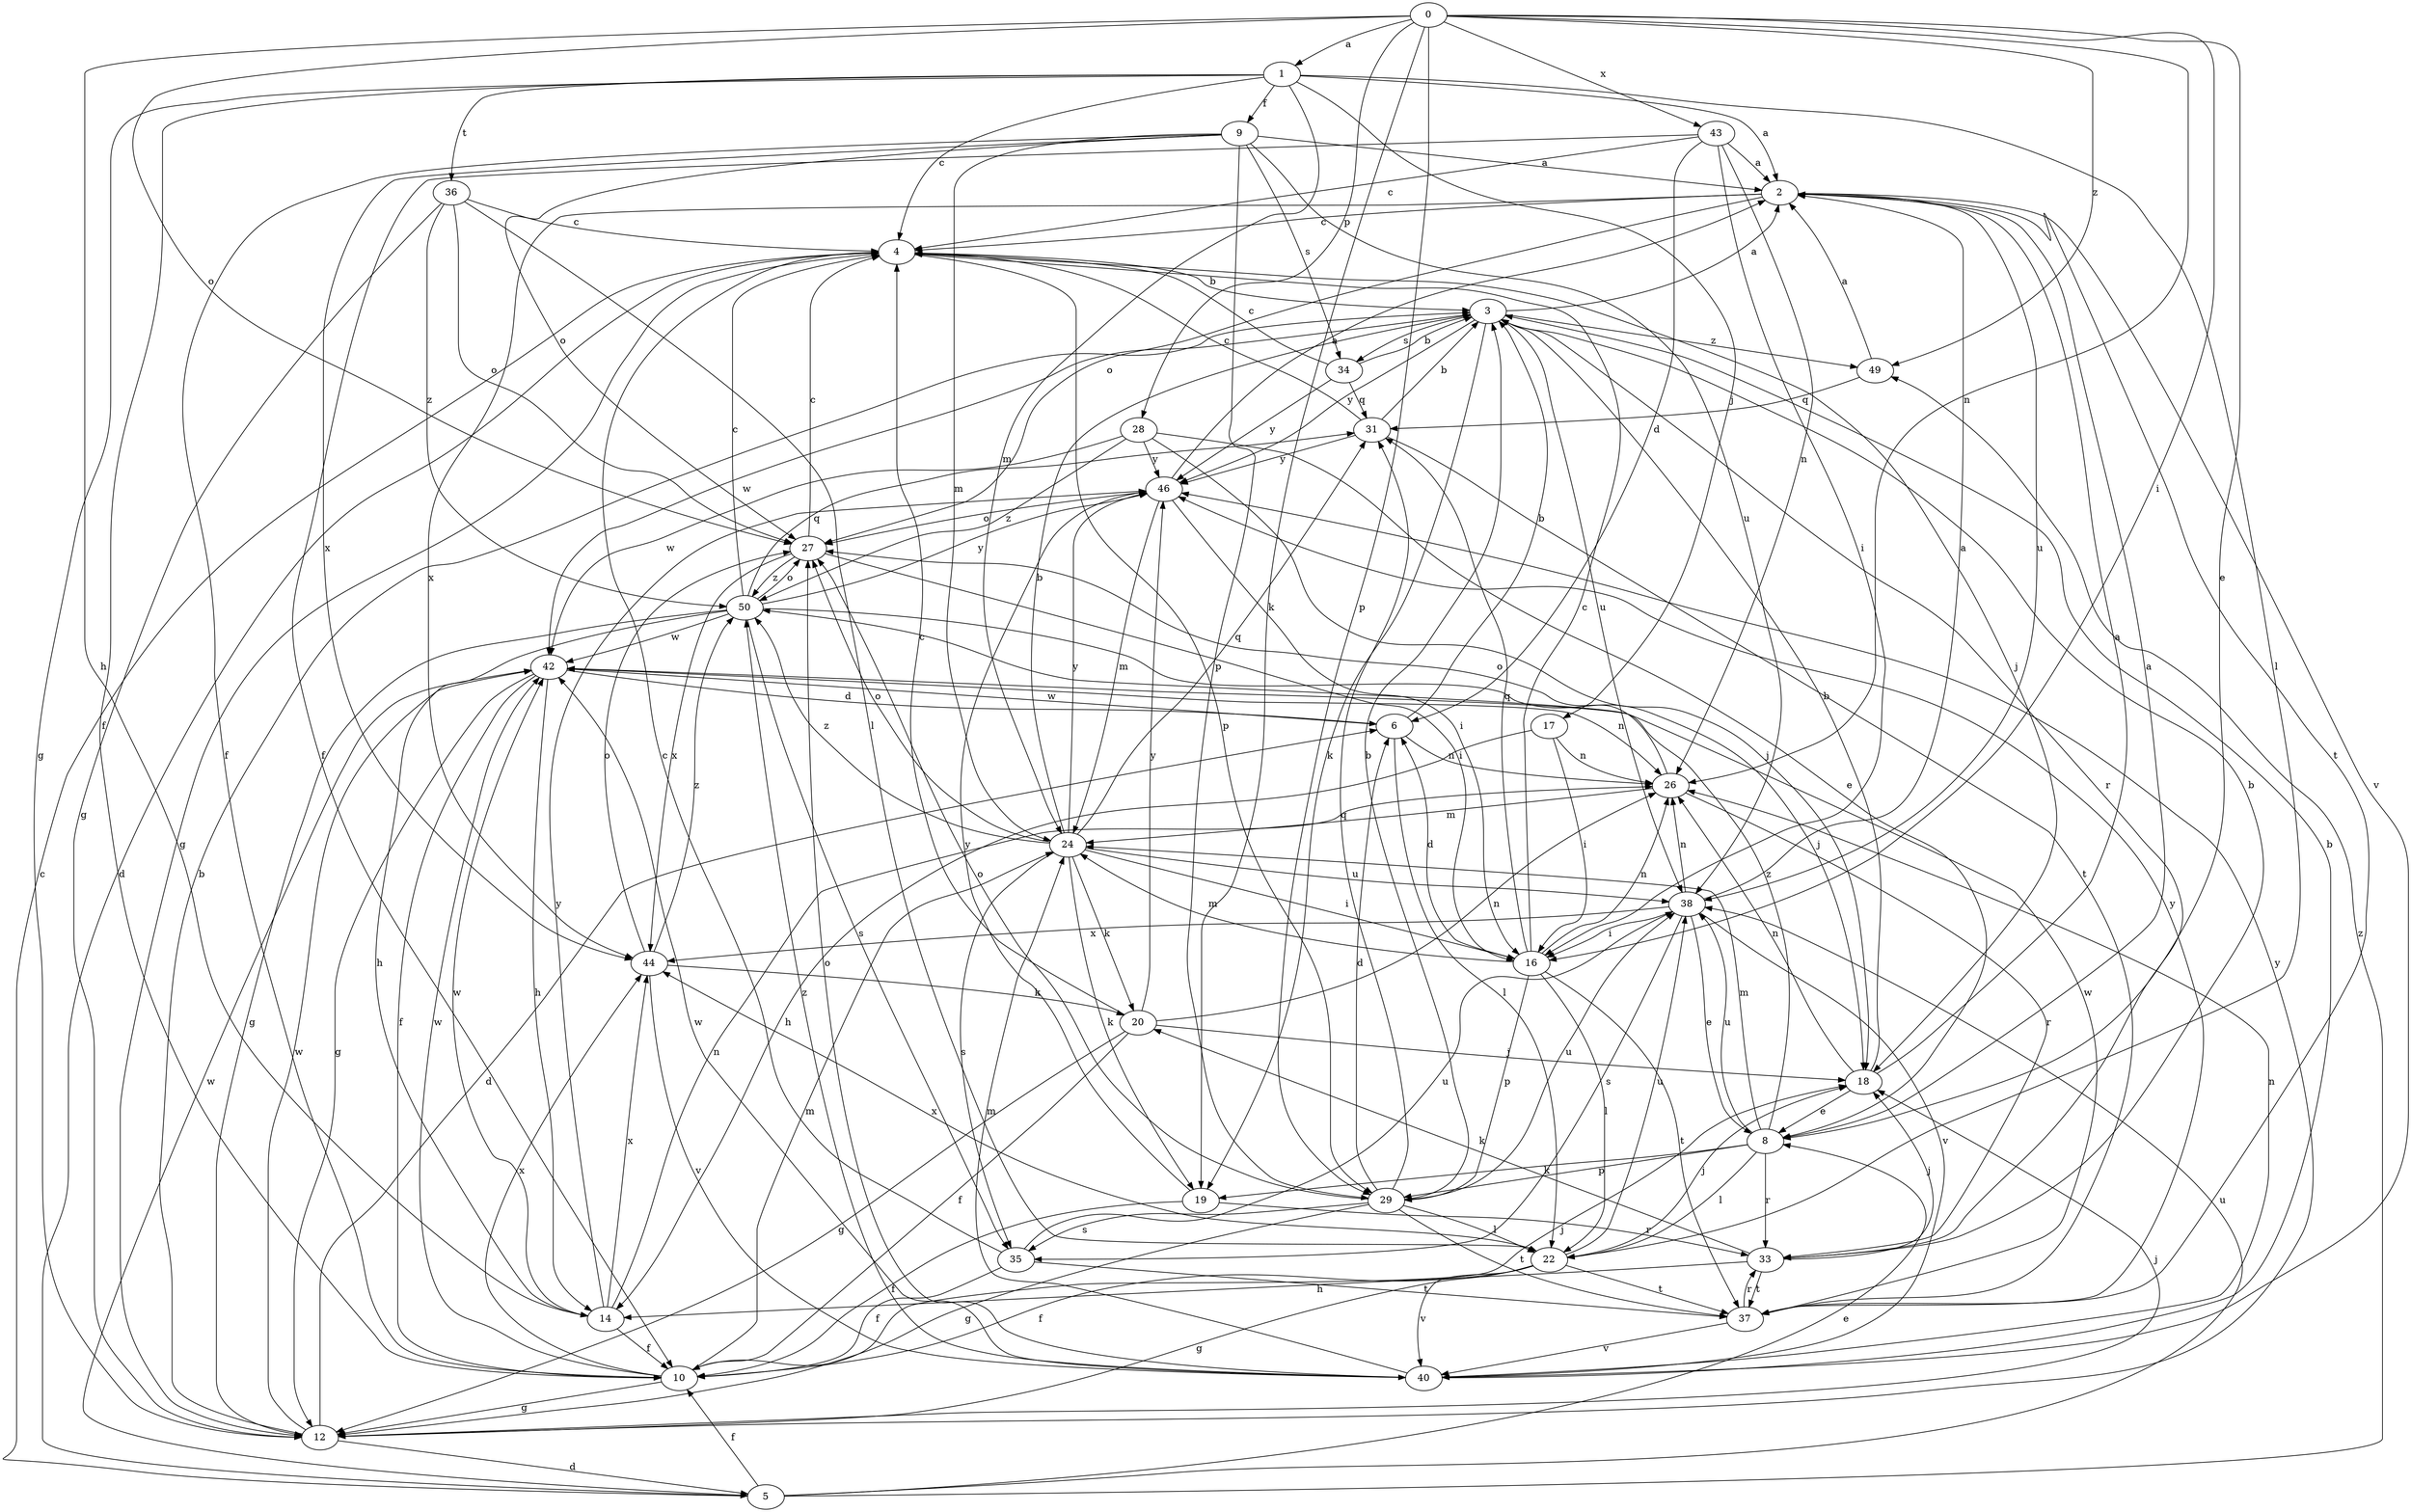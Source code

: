 strict digraph  {
0;
1;
2;
3;
4;
5;
6;
8;
9;
10;
12;
14;
16;
17;
18;
19;
20;
22;
24;
26;
27;
28;
29;
31;
33;
34;
35;
36;
37;
38;
40;
42;
43;
44;
46;
49;
50;
0 -> 1  [label=a];
0 -> 8  [label=e];
0 -> 14  [label=h];
0 -> 16  [label=i];
0 -> 19  [label=k];
0 -> 26  [label=n];
0 -> 27  [label=o];
0 -> 28  [label=p];
0 -> 29  [label=p];
0 -> 43  [label=x];
0 -> 49  [label=z];
1 -> 2  [label=a];
1 -> 4  [label=c];
1 -> 9  [label=f];
1 -> 10  [label=f];
1 -> 12  [label=g];
1 -> 17  [label=j];
1 -> 22  [label=l];
1 -> 24  [label=m];
1 -> 36  [label=t];
2 -> 4  [label=c];
2 -> 27  [label=o];
2 -> 37  [label=t];
2 -> 38  [label=u];
2 -> 40  [label=v];
2 -> 44  [label=x];
3 -> 2  [label=a];
3 -> 19  [label=k];
3 -> 33  [label=r];
3 -> 34  [label=s];
3 -> 38  [label=u];
3 -> 42  [label=w];
3 -> 46  [label=y];
3 -> 49  [label=z];
4 -> 3  [label=b];
4 -> 5  [label=d];
4 -> 12  [label=g];
4 -> 18  [label=j];
4 -> 29  [label=p];
5 -> 4  [label=c];
5 -> 8  [label=e];
5 -> 10  [label=f];
5 -> 38  [label=u];
5 -> 42  [label=w];
5 -> 49  [label=z];
6 -> 3  [label=b];
6 -> 22  [label=l];
6 -> 26  [label=n];
6 -> 42  [label=w];
8 -> 2  [label=a];
8 -> 19  [label=k];
8 -> 22  [label=l];
8 -> 24  [label=m];
8 -> 29  [label=p];
8 -> 33  [label=r];
8 -> 38  [label=u];
8 -> 50  [label=z];
9 -> 2  [label=a];
9 -> 10  [label=f];
9 -> 24  [label=m];
9 -> 27  [label=o];
9 -> 29  [label=p];
9 -> 34  [label=s];
9 -> 38  [label=u];
9 -> 44  [label=x];
10 -> 12  [label=g];
10 -> 18  [label=j];
10 -> 24  [label=m];
10 -> 42  [label=w];
10 -> 44  [label=x];
12 -> 3  [label=b];
12 -> 5  [label=d];
12 -> 6  [label=d];
12 -> 18  [label=j];
12 -> 42  [label=w];
12 -> 46  [label=y];
14 -> 10  [label=f];
14 -> 26  [label=n];
14 -> 42  [label=w];
14 -> 44  [label=x];
14 -> 46  [label=y];
16 -> 4  [label=c];
16 -> 6  [label=d];
16 -> 22  [label=l];
16 -> 24  [label=m];
16 -> 26  [label=n];
16 -> 29  [label=p];
16 -> 31  [label=q];
16 -> 37  [label=t];
17 -> 14  [label=h];
17 -> 16  [label=i];
17 -> 26  [label=n];
18 -> 2  [label=a];
18 -> 3  [label=b];
18 -> 8  [label=e];
18 -> 26  [label=n];
19 -> 10  [label=f];
19 -> 33  [label=r];
19 -> 46  [label=y];
20 -> 4  [label=c];
20 -> 10  [label=f];
20 -> 12  [label=g];
20 -> 18  [label=j];
20 -> 26  [label=n];
20 -> 46  [label=y];
22 -> 10  [label=f];
22 -> 12  [label=g];
22 -> 18  [label=j];
22 -> 37  [label=t];
22 -> 38  [label=u];
22 -> 40  [label=v];
22 -> 44  [label=x];
24 -> 3  [label=b];
24 -> 16  [label=i];
24 -> 19  [label=k];
24 -> 20  [label=k];
24 -> 27  [label=o];
24 -> 31  [label=q];
24 -> 35  [label=s];
24 -> 38  [label=u];
24 -> 46  [label=y];
24 -> 50  [label=z];
26 -> 24  [label=m];
26 -> 27  [label=o];
26 -> 33  [label=r];
27 -> 4  [label=c];
27 -> 16  [label=i];
27 -> 44  [label=x];
27 -> 50  [label=z];
28 -> 8  [label=e];
28 -> 18  [label=j];
28 -> 42  [label=w];
28 -> 46  [label=y];
28 -> 50  [label=z];
29 -> 3  [label=b];
29 -> 6  [label=d];
29 -> 12  [label=g];
29 -> 22  [label=l];
29 -> 27  [label=o];
29 -> 31  [label=q];
29 -> 35  [label=s];
29 -> 37  [label=t];
29 -> 38  [label=u];
31 -> 3  [label=b];
31 -> 4  [label=c];
31 -> 37  [label=t];
31 -> 46  [label=y];
33 -> 3  [label=b];
33 -> 14  [label=h];
33 -> 18  [label=j];
33 -> 20  [label=k];
33 -> 37  [label=t];
34 -> 3  [label=b];
34 -> 4  [label=c];
34 -> 31  [label=q];
34 -> 46  [label=y];
35 -> 4  [label=c];
35 -> 10  [label=f];
35 -> 37  [label=t];
35 -> 38  [label=u];
36 -> 4  [label=c];
36 -> 12  [label=g];
36 -> 22  [label=l];
36 -> 27  [label=o];
36 -> 50  [label=z];
37 -> 33  [label=r];
37 -> 40  [label=v];
37 -> 42  [label=w];
37 -> 46  [label=y];
38 -> 2  [label=a];
38 -> 8  [label=e];
38 -> 16  [label=i];
38 -> 26  [label=n];
38 -> 35  [label=s];
38 -> 40  [label=v];
38 -> 44  [label=x];
40 -> 3  [label=b];
40 -> 24  [label=m];
40 -> 26  [label=n];
40 -> 27  [label=o];
40 -> 42  [label=w];
40 -> 50  [label=z];
42 -> 6  [label=d];
42 -> 10  [label=f];
42 -> 12  [label=g];
42 -> 14  [label=h];
42 -> 26  [label=n];
43 -> 2  [label=a];
43 -> 4  [label=c];
43 -> 6  [label=d];
43 -> 10  [label=f];
43 -> 16  [label=i];
43 -> 26  [label=n];
44 -> 20  [label=k];
44 -> 27  [label=o];
44 -> 40  [label=v];
44 -> 50  [label=z];
46 -> 2  [label=a];
46 -> 16  [label=i];
46 -> 24  [label=m];
46 -> 27  [label=o];
49 -> 2  [label=a];
49 -> 31  [label=q];
50 -> 4  [label=c];
50 -> 12  [label=g];
50 -> 14  [label=h];
50 -> 18  [label=j];
50 -> 27  [label=o];
50 -> 31  [label=q];
50 -> 35  [label=s];
50 -> 42  [label=w];
50 -> 46  [label=y];
}
